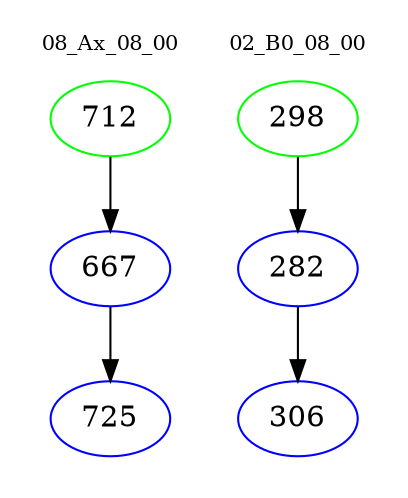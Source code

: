 digraph{
subgraph cluster_0 {
color = white
label = "08_Ax_08_00";
fontsize=10;
T0_712 [label="712", color="green"]
T0_712 -> T0_667 [color="black"]
T0_667 [label="667", color="blue"]
T0_667 -> T0_725 [color="black"]
T0_725 [label="725", color="blue"]
}
subgraph cluster_1 {
color = white
label = "02_B0_08_00";
fontsize=10;
T1_298 [label="298", color="green"]
T1_298 -> T1_282 [color="black"]
T1_282 [label="282", color="blue"]
T1_282 -> T1_306 [color="black"]
T1_306 [label="306", color="blue"]
}
}
